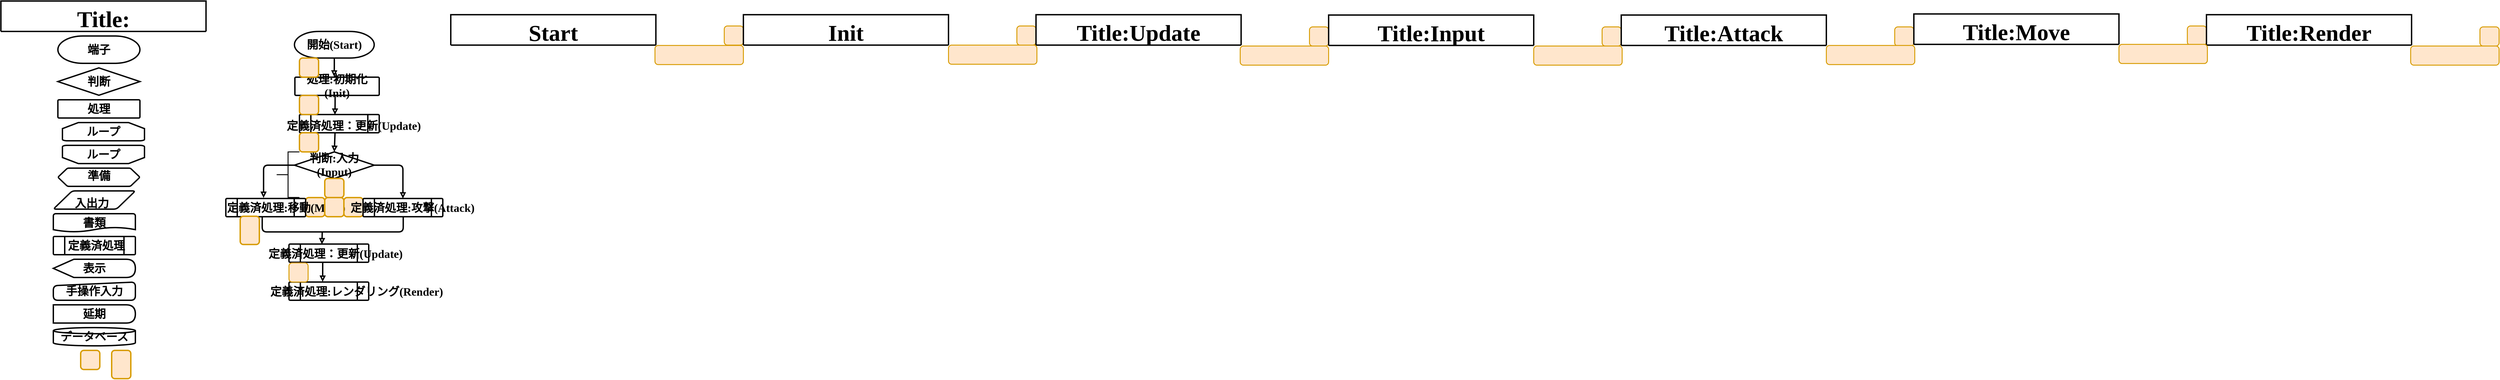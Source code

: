 <mxfile version="19.0.3" type="device" pages="8"><diagram id="8b9356f4-c5a1-f736-3c46-6402eabdcbc7" name="FlowChart"><mxGraphModel dx="2223" dy="350" grid="1" gridSize="10" guides="1" tooltips="1" connect="1" arrows="1" fold="1" page="1" pageScale="1" pageWidth="827" pageHeight="1169" background="#ffffff" math="0" shadow="0"><root><mxCell id="0"/><mxCell id="1" parent="0"/><mxCell id="oexPa3vgfGNYkKnhhj2G-73" value="" style="rounded=1;whiteSpace=wrap;html=1;absoluteArcSize=1;arcSize=14;strokeWidth=3;aspect=fixed;fillColor=#ffe6cc;strokeColor=#d79b00;" parent="1" vertex="1"><mxGeometry x="-392.5" y="444.66" width="42" height="42" as="geometry"/></mxCell><mxCell id="oexPa3vgfGNYkKnhhj2G-74" value="" style="rounded=1;whiteSpace=wrap;html=1;absoluteArcSize=1;arcSize=14;strokeWidth=3;aspect=fixed;fillColor=#ffe6cc;strokeColor=#d79b00;" parent="1" vertex="1"><mxGeometry x="-476.5" y="444.66" width="42" height="42" as="geometry"/></mxCell><mxCell id="5joyLFY6nevB4MXao6UH-59" style="edgeStyle=orthogonalEdgeStyle;rounded=1;orthogonalLoop=1;jettySize=auto;html=1;exitX=0.423;exitY=1.032;exitDx=0;exitDy=0;entryX=0.422;entryY=-0.014;entryDx=0;entryDy=0;entryPerimeter=0;exitPerimeter=0;strokeWidth=3;endArrow=block;endFill=0;" parent="1" source="5joyLFY6nevB4MXao6UH-39" target="5joyLFY6nevB4MXao6UH-50" edge="1"><mxGeometry relative="1" as="geometry"/></mxCell><mxCell id="5joyLFY6nevB4MXao6UH-39" value="" style="verticalLabelPosition=bottom;verticalAlign=top;html=1;strokeWidth=3;shape=process;whiteSpace=wrap;rounded=1;size=0.14;arcSize=6;shadow=0;glass=0;comic=0;" parent="1" vertex="1"><mxGeometry x="-513" y="546.66" width="175" height="40" as="geometry"/></mxCell><mxCell id="4" value="&lt;font face=&quot;AsobiMemogaki&quot; style=&quot;font-size: 25px;&quot;&gt;&lt;b&gt;端子&lt;/b&gt;&lt;/font&gt;" style="strokeWidth=3;html=1;shape=mxgraph.flowchart.terminator;whiteSpace=wrap;rounded=1;shadow=0;glass=0;comic=0;aspect=fixed;" parent="1" vertex="1"><mxGeometry x="-1020" y="90" width="180" height="60" as="geometry"/></mxCell><mxCell id="5" value="&lt;font face=&quot;AsobiMemogaki&quot; style=&quot;font-size: 25px;&quot;&gt;&lt;b&gt;処理&lt;/b&gt;&lt;/font&gt;" style="strokeWidth=3;html=1;shape=mxgraph.flowchart.process;whiteSpace=wrap;rounded=1;shadow=0;glass=0;comic=0;" parent="1" vertex="1"><mxGeometry x="-1020" y="230" width="180" height="40" as="geometry"/></mxCell><mxCell id="9" value="&lt;font face=&quot;AsobiMemogaki&quot; style=&quot;font-size: 25px;&quot;&gt;&lt;b&gt;判断&lt;/b&gt;&lt;/font&gt;" style="strokeWidth=3;html=1;shape=mxgraph.flowchart.decision;rounded=1;shadow=0;glass=0;comic=0;aspect=fixed;labelBorderColor=none;labelBackgroundColor=none;whiteSpace=wrap;" parent="1" vertex="1"><mxGeometry x="-1020" y="160" width="180" height="60" as="geometry"/></mxCell><mxCell id="11" value="&lt;font face=&quot;AsobiMemogaki&quot; style=&quot;font-size: 25px;&quot;&gt;&lt;b&gt;ループ&lt;/b&gt;&lt;/font&gt;" style="strokeWidth=3;html=1;shape=mxgraph.flowchart.loop_limit;whiteSpace=wrap;rounded=1;shadow=0;glass=0;comic=0;direction=west;aspect=fixed;" parent="1" vertex="1"><mxGeometry x="-1010" y="330" width="180" height="40" as="geometry"/></mxCell><mxCell id="12" value="&lt;font face=&quot;AsobiMemogaki&quot; style=&quot;font-size: 25px;&quot;&gt;&lt;b&gt;ループ&lt;/b&gt;&lt;/font&gt;" style="strokeWidth=3;html=1;shape=mxgraph.flowchart.loop_limit;whiteSpace=wrap;rounded=1;shadow=0;glass=0;comic=0;aspect=fixed;" parent="1" vertex="1"><mxGeometry x="-1010" y="280" width="180" height="40" as="geometry"/></mxCell><mxCell id="22" value="" style="verticalLabelPosition=bottom;verticalAlign=top;html=1;strokeWidth=3;shape=process;whiteSpace=wrap;rounded=1;size=0.14;arcSize=6;shadow=0;glass=0;comic=0;" parent="1" vertex="1"><mxGeometry x="-1030" y="530" width="180" height="40" as="geometry"/></mxCell><mxCell id="23" value="&lt;font face=&quot;AsobiMemogaki&quot; style=&quot;font-size: 25px;&quot;&gt;&lt;b&gt;定義済処理&lt;/b&gt;&lt;/font&gt;" style="text;html=1;resizable=0;points=[];autosize=1;align=left;verticalAlign=top;spacingTop=-4;rounded=1;" parent="1" vertex="1"><mxGeometry x="-1000" y="533" width="140" height="20" as="geometry"/></mxCell><mxCell id="26" value="&lt;font face=&quot;AsobiMemogaki&quot; style=&quot;font-size: 25px;&quot;&gt;&lt;b&gt;表示&lt;/b&gt;&lt;/font&gt;" style="shape=display;whiteSpace=wrap;html=1;rounded=1;shadow=0;glass=0;comic=0;strokeWidth=3;" parent="1" vertex="1"><mxGeometry x="-1030" y="580" width="180" height="40" as="geometry"/></mxCell><mxCell id="27" value="" style="verticalLabelPosition=bottom;verticalAlign=top;html=1;strokeWidth=3;shape=hexagon;perimeter=hexagonPerimeter2;arcSize=6;size=0.117;rounded=1;shadow=0;glass=0;comic=0;aspect=fixed;" parent="1" vertex="1"><mxGeometry x="-1020" y="380" width="180" height="40" as="geometry"/></mxCell><mxCell id="28" value="&lt;font face=&quot;AsobiMemogaki&quot; style=&quot;font-size: 25px;&quot;&gt;&lt;b&gt;準備&lt;/b&gt;&lt;/font&gt;" style="text;html=1;resizable=0;points=[];autosize=1;align=left;verticalAlign=top;spacingTop=-4;rounded=1;" parent="1" vertex="1"><mxGeometry x="-957.5" y="380" width="70" height="20" as="geometry"/></mxCell><mxCell id="29" value="" style="verticalLabelPosition=bottom;verticalAlign=top;html=1;strokeWidth=3;shape=parallelogram;perimeter=parallelogramPerimeter;whiteSpace=wrap;rounded=1;arcSize=12;size=0.23;shadow=0;glass=0;comic=0;aspect=fixed;" parent="1" vertex="1"><mxGeometry x="-1030" y="430" width="180" height="40" as="geometry"/></mxCell><mxCell id="30" value="&lt;font face=&quot;AsobiMemogaki&quot; style=&quot;font-size: 25px;&quot;&gt;&lt;b&gt;入出力&lt;/b&gt;&lt;/font&gt;" style="text;html=1;resizable=0;points=[];autosize=1;align=left;verticalAlign=top;spacingTop=-4;rounded=1;" parent="1" vertex="1"><mxGeometry x="-985" y="440" width="90" height="20" as="geometry"/></mxCell><mxCell id="31" value="&lt;font face=&quot;AsobiMemogaki&quot; style=&quot;font-size: 25px;&quot;&gt;&lt;b&gt;書類&lt;/b&gt;&lt;/font&gt;" style="strokeWidth=3;html=1;shape=mxgraph.flowchart.document2;whiteSpace=wrap;size=0.25;rounded=1;shadow=0;glass=0;comic=0;aspect=fixed;" parent="1" vertex="1"><mxGeometry x="-1030" y="480" width="180" height="40" as="geometry"/></mxCell><mxCell id="32" value="&lt;font face=&quot;AsobiMemogaki&quot; style=&quot;font-size: 25px;&quot;&gt;&lt;b&gt;手操作入力&lt;/b&gt;&lt;/font&gt;" style="shape=manualInput;whiteSpace=wrap;html=1;rounded=1;shadow=0;glass=0;comic=0;strokeWidth=3;size=8;aspect=fixed;" parent="1" vertex="1"><mxGeometry x="-1030" y="630" width="180" height="40" as="geometry"/></mxCell><mxCell id="35" value="&lt;font face=&quot;AsobiMemogaki&quot; style=&quot;font-size: 25px;&quot;&gt;&lt;b&gt;延期&lt;/b&gt;&lt;/font&gt;" style="shape=delay;whiteSpace=wrap;html=1;rounded=1;shadow=0;glass=0;comic=0;strokeWidth=3;" parent="1" vertex="1"><mxGeometry x="-1030" y="680" width="180" height="40" as="geometry"/></mxCell><mxCell id="36" value="&lt;div style=&quot;text-align: justify&quot;&gt;&lt;font style=&quot;font-size: 25px;&quot; face=&quot;AsobiMemogaki&quot;&gt;&lt;b&gt;データベース&lt;/b&gt;&lt;/font&gt;&lt;/div&gt;" style="strokeWidth=3;html=1;shape=mxgraph.flowchart.database;whiteSpace=wrap;rounded=1;shadow=0;glass=0;comic=0;" parent="1" vertex="1"><mxGeometry x="-1030" y="730" width="180" height="40" as="geometry"/></mxCell><mxCell id="WuMcj0hJKlT_on0qylqf-58" value="" style="rounded=1;whiteSpace=wrap;html=1;absoluteArcSize=1;arcSize=14;strokeWidth=3;aspect=fixed;fillColor=#ffe6cc;strokeColor=#d79b00;" parent="1" vertex="1"><mxGeometry x="-970" y="780" width="42" height="42" as="geometry"/></mxCell><mxCell id="WjDO5F61-Ayvff47e1Pm-36" style="edgeStyle=orthogonalEdgeStyle;rounded=1;orthogonalLoop=1;jettySize=auto;html=1;exitX=0.5;exitY=1;exitDx=0;exitDy=0;exitPerimeter=0;entryX=0.465;entryY=-0.033;entryDx=0;entryDy=0;entryPerimeter=0;strokeWidth=3;endArrow=block;endFill=0;" parent="1" source="oexPa3vgfGNYkKnhhj2G-46" target="oexPa3vgfGNYkKnhhj2G-53" edge="1"><mxGeometry relative="1" as="geometry"/></mxCell><mxCell id="oexPa3vgfGNYkKnhhj2G-46" value="&lt;font face=&quot;AsobiMemogaki&quot; style=&quot;font-size: 25px;&quot;&gt;&lt;b&gt;開始(Start)&lt;/b&gt;&lt;/font&gt;" style="strokeWidth=3;html=1;shape=mxgraph.flowchart.terminator;whiteSpace=wrap;rounded=1;shadow=0;glass=0;comic=0;aspect=fixed;" parent="1" vertex="1"><mxGeometry x="-501" y="80" width="175" height="58.33" as="geometry"/></mxCell><mxCell id="gLAf9XCd8Vt8i7-jjPqV-45" style="edgeStyle=orthogonalEdgeStyle;rounded=1;orthogonalLoop=1;jettySize=auto;html=1;exitX=0.477;exitY=1.032;exitDx=0;exitDy=0;exitPerimeter=0;entryX=0.445;entryY=0.012;entryDx=0;entryDy=0;entryPerimeter=0;strokeWidth=3;endArrow=block;endFill=0;jumpSize=6;" parent="1" source="oexPa3vgfGNYkKnhhj2G-53" target="oexPa3vgfGNYkKnhhj2G-56" edge="1"><mxGeometry relative="1" as="geometry"/></mxCell><mxCell id="oexPa3vgfGNYkKnhhj2G-53" value="&lt;b&gt;&lt;font face=&quot;AsobiMemogaki&quot; style=&quot;font-size: 25px;&quot;&gt;処理:&lt;/font&gt;&lt;font face=&quot;AsobiMemogaki&quot;&gt;&lt;span style=&quot;font-size: 25px;&quot;&gt;初期化(Init)&lt;/span&gt;&lt;/font&gt;&lt;/b&gt;" style="strokeWidth=3;html=1;shape=mxgraph.flowchart.process;whiteSpace=wrap;rounded=1;shadow=0;glass=0;comic=0;" parent="1" vertex="1"><mxGeometry x="-500" y="180.33" width="185" height="40" as="geometry"/></mxCell><mxCell id="oexPa3vgfGNYkKnhhj2G-48" value="" style="rounded=1;whiteSpace=wrap;html=1;absoluteArcSize=1;arcSize=14;strokeWidth=3;aspect=fixed;fillColor=#ffe6cc;strokeColor=#d79b00;" parent="1" vertex="1"><mxGeometry x="-490" y="138.33" width="42" height="42" as="geometry"/></mxCell><mxCell id="oexPa3vgfGNYkKnhhj2G-65" style="edgeStyle=none;rounded=1;orthogonalLoop=1;jettySize=auto;html=1;exitX=0.446;exitY=0.999;exitDx=0;exitDy=0;exitPerimeter=0;entryX=0.5;entryY=0;entryDx=0;entryDy=0;entryPerimeter=0;fontFamily=AsobiMemogaki;fontSize=25;strokeWidth=3;endArrow=block;endFill=0;" parent="1" source="oexPa3vgfGNYkKnhhj2G-56" target="oexPa3vgfGNYkKnhhj2G-55" edge="1"><mxGeometry relative="1" as="geometry"/></mxCell><mxCell id="oexPa3vgfGNYkKnhhj2G-72" style="edgeStyle=orthogonalEdgeStyle;rounded=1;orthogonalLoop=1;jettySize=auto;html=1;exitX=1;exitY=0.5;exitDx=0;exitDy=0;exitPerimeter=0;fontFamily=AsobiMemogaki;fontSize=25;strokeWidth=3;entryX=0.5;entryY=0;entryDx=0;entryDy=0;endArrow=block;endFill=0;" parent="1" source="oexPa3vgfGNYkKnhhj2G-55" target="oexPa3vgfGNYkKnhhj2G-67" edge="1"><mxGeometry relative="1" as="geometry"><mxPoint x="-280" y="440" as="targetPoint"/></mxGeometry></mxCell><mxCell id="5joyLFY6nevB4MXao6UH-37" style="edgeStyle=orthogonalEdgeStyle;rounded=1;orthogonalLoop=1;jettySize=auto;html=1;exitX=0;exitY=0.5;exitDx=0;exitDy=0;exitPerimeter=0;fontFamily=AsobiMemogaki;fontSize=25;strokeWidth=3;entryX=0.473;entryY=-0.035;entryDx=0;entryDy=0;entryPerimeter=0;endArrow=block;endFill=0;" parent="1" source="oexPa3vgfGNYkKnhhj2G-55" target="oexPa3vgfGNYkKnhhj2G-75" edge="1"><mxGeometry relative="1" as="geometry"><mxPoint x="-570" y="373.627" as="targetPoint"/><Array as="points"><mxPoint x="-569" y="374"/></Array></mxGeometry></mxCell><mxCell id="oexPa3vgfGNYkKnhhj2G-55" value="&lt;font face=&quot;AsobiMemogaki&quot; style=&quot;font-size: 25px;&quot;&gt;&lt;b&gt;判断:入力(Input)&lt;/b&gt;&lt;/font&gt;" style="strokeWidth=3;html=1;shape=mxgraph.flowchart.decision;whiteSpace=wrap;rounded=1;shadow=0;glass=0;comic=0;aspect=fixed;" parent="1" vertex="1"><mxGeometry x="-501" y="344.33" width="175" height="58.33" as="geometry"/></mxCell><mxCell id="oexPa3vgfGNYkKnhhj2G-56" value="" style="verticalLabelPosition=bottom;verticalAlign=top;html=1;strokeWidth=3;shape=process;whiteSpace=wrap;rounded=1;size=0.14;arcSize=6;shadow=0;glass=0;comic=0;" parent="1" vertex="1"><mxGeometry x="-490" y="262.33" width="175" height="40" as="geometry"/></mxCell><mxCell id="oexPa3vgfGNYkKnhhj2G-57" value="&lt;font face=&quot;AsobiMemogaki&quot; style=&quot;font-size: 25px;&quot;&gt;&lt;b&gt;定義済処理：更新(Update)&lt;/b&gt;&lt;/font&gt;" style="text;html=1;resizable=0;points=[];autosize=1;align=left;verticalAlign=top;spacingTop=-4;rounded=1;" parent="1" vertex="1"><mxGeometry x="-520" y="270" width="270" height="20" as="geometry"/></mxCell><mxCell id="oexPa3vgfGNYkKnhhj2G-58" value="" style="rounded=1;whiteSpace=wrap;html=1;absoluteArcSize=1;arcSize=14;strokeWidth=3;aspect=fixed;fillColor=#ffe6cc;strokeColor=#d79b00;" parent="1" vertex="1"><mxGeometry x="-490" y="220.33" width="42" height="42" as="geometry"/></mxCell><mxCell id="oexPa3vgfGNYkKnhhj2G-64" value="" style="rounded=1;whiteSpace=wrap;html=1;absoluteArcSize=1;arcSize=14;strokeWidth=3;aspect=fixed;fillColor=#ffe6cc;strokeColor=#d79b00;" parent="1" vertex="1"><mxGeometry x="-490" y="302.33" width="42" height="42" as="geometry"/></mxCell><mxCell id="oexPa3vgfGNYkKnhhj2G-67" value="" style="verticalLabelPosition=bottom;verticalAlign=top;html=1;strokeWidth=3;shape=process;whiteSpace=wrap;rounded=1;size=0.14;arcSize=6;shadow=0;glass=0;comic=0;" parent="1" vertex="1"><mxGeometry x="-350.5" y="446.66" width="175" height="40" as="geometry"/></mxCell><mxCell id="oexPa3vgfGNYkKnhhj2G-68" value="&lt;font face=&quot;AsobiMemogaki&quot; style=&quot;font-size: 25px;&quot;&gt;&lt;b&gt;定義済処理:攻撃(Attack)&lt;/b&gt;&lt;/font&gt;" style="text;html=1;resizable=0;points=[];autosize=1;align=left;verticalAlign=top;spacingTop=-4;rounded=1;" parent="1" vertex="1"><mxGeometry x="-380" y="450" width="270" height="20" as="geometry"/></mxCell><mxCell id="oexPa3vgfGNYkKnhhj2G-69" value="" style="rounded=1;whiteSpace=wrap;html=1;absoluteArcSize=1;arcSize=14;strokeWidth=3;aspect=fixed;fillColor=#ffe6cc;strokeColor=#d79b00;" parent="1" vertex="1"><mxGeometry x="-434.5" y="402.66" width="42" height="42" as="geometry"/></mxCell><mxCell id="oexPa3vgfGNYkKnhhj2G-75" value="" style="verticalLabelPosition=bottom;verticalAlign=top;html=1;strokeWidth=3;shape=process;whiteSpace=wrap;rounded=1;size=0.14;arcSize=6;shadow=0;glass=0;comic=0;" parent="1" vertex="1"><mxGeometry x="-651.5" y="446.66" width="175" height="40" as="geometry"/></mxCell><mxCell id="oexPa3vgfGNYkKnhhj2G-76" value="&lt;font face=&quot;AsobiMemogaki&quot; style=&quot;font-size: 25px;&quot;&gt;&lt;b&gt;定義済処理:移動(Move)&lt;/b&gt;&lt;/font&gt;" style="text;html=1;resizable=0;points=[];autosize=1;align=left;verticalAlign=top;spacingTop=-4;rounded=1;" parent="1" vertex="1"><mxGeometry x="-651.5" y="450" width="250" height="20" as="geometry"/></mxCell><mxCell id="5joyLFY6nevB4MXao6UH-38" value="&lt;font face=&quot;AsobiMemogaki&quot; style=&quot;font-size: 25px;&quot;&gt;&lt;b&gt;定義済処理：更新(Update)&lt;/b&gt;&lt;/font&gt;" style="text;html=1;resizable=0;points=[];autosize=1;align=left;verticalAlign=top;spacingTop=-4;rounded=1;" parent="1" vertex="1"><mxGeometry x="-560" y="551" width="270" height="20" as="geometry"/></mxCell><mxCell id="oexPa3vgfGNYkKnhhj2G-70" value="" style="rounded=1;whiteSpace=wrap;html=1;absoluteArcSize=1;arcSize=14;strokeWidth=3;aspect=fixed;fillColor=#ffe6cc;strokeColor=#d79b00;" parent="1" vertex="1"><mxGeometry x="-434.5" y="444.66" width="42" height="42" as="geometry"/></mxCell><mxCell id="5joyLFY6nevB4MXao6UH-50" value="" style="verticalLabelPosition=bottom;verticalAlign=top;html=1;strokeWidth=3;shape=process;whiteSpace=wrap;rounded=1;size=0.14;arcSize=6;shadow=0;glass=0;comic=0;" parent="1" vertex="1"><mxGeometry x="-513" y="630" width="175" height="40" as="geometry"/></mxCell><mxCell id="5joyLFY6nevB4MXao6UH-51" value="&lt;font face=&quot;AsobiMemogaki&quot; style=&quot;font-size: 25px;&quot;&gt;&lt;b&gt;定義済処理:レンダリング(Render)&lt;/b&gt;&lt;/font&gt;" style="text;html=1;resizable=0;points=[];autosize=1;align=left;verticalAlign=top;spacingTop=-4;rounded=1;" parent="1" vertex="1"><mxGeometry x="-556" y="634" width="310" height="20" as="geometry"/></mxCell><mxCell id="5joyLFY6nevB4MXao6UH-52" value="" style="rounded=1;whiteSpace=wrap;html=1;absoluteArcSize=1;arcSize=14;strokeWidth=2;aspect=fixed;fillColor=#ffe6cc;strokeColor=#d79b00;" parent="1" vertex="1"><mxGeometry x="-513" y="588.0" width="42" height="42" as="geometry"/></mxCell><mxCell id="5joyLFY6nevB4MXao6UH-67" value="" style="rounded=1;whiteSpace=wrap;html=1;absoluteArcSize=1;arcSize=14;strokeWidth=2;aspect=fixed;fillColor=#ffe6cc;strokeColor=#d79b00;" parent="1" vertex="1"><mxGeometry x="442" y="68.0" width="42" height="42" as="geometry"/></mxCell><mxCell id="5joyLFY6nevB4MXao6UH-69" value="" style="rounded=1;whiteSpace=wrap;html=1;absoluteArcSize=1;arcSize=14;strokeWidth=2;aspect=fixed;fillColor=#ffe6cc;strokeColor=#d79b00;" parent="1" vertex="1"><mxGeometry x="1726" y="70.0" width="42" height="42" as="geometry"/></mxCell><mxCell id="gLAf9XCd8Vt8i7-jjPqV-48" value="" style="rounded=1;whiteSpace=wrap;html=1;absoluteArcSize=1;arcSize=14;strokeWidth=3;fillColor=#ffe6cc;strokeColor=#d79b00;" parent="1" vertex="1"><mxGeometry x="-902" y="780" width="42" height="62" as="geometry"/></mxCell><mxCell id="gLAf9XCd8Vt8i7-jjPqV-49" value="" style="rounded=1;whiteSpace=wrap;html=1;absoluteArcSize=1;arcSize=14;strokeWidth=3;fillColor=#ffe6cc;strokeColor=#d79b00;" parent="1" vertex="1"><mxGeometry x="-620" y="485.66" width="42" height="62" as="geometry"/></mxCell><mxCell id="gLAf9XCd8Vt8i7-jjPqV-58" value="" style="endArrow=block;startArrow=none;html=1;rounded=1;strokeWidth=3;jumpSize=6;entryX=0.413;entryY=0.011;entryDx=0;entryDy=0;entryPerimeter=0;startFill=0;endFill=0;" parent="1" target="5joyLFY6nevB4MXao6UH-39" edge="1"><mxGeometry width="50" height="50" relative="1" as="geometry"><mxPoint x="-440" y="520" as="sourcePoint"/><mxPoint x="-410" y="570" as="targetPoint"/></mxGeometry></mxCell><mxCell id="gLAf9XCd8Vt8i7-jjPqV-59" value="" style="endArrow=none;html=1;rounded=1;strokeWidth=3;jumpSize=6;edgeStyle=orthogonalEdgeStyle;entryX=0.456;entryY=1.03;entryDx=0;entryDy=0;entryPerimeter=0;" parent="1" target="oexPa3vgfGNYkKnhhj2G-75" edge="1"><mxGeometry width="50" height="50" relative="1" as="geometry"><mxPoint x="-440" y="520" as="sourcePoint"/><mxPoint x="-570" y="520" as="targetPoint"/><Array as="points"><mxPoint x="-572" y="520"/></Array></mxGeometry></mxCell><mxCell id="gLAf9XCd8Vt8i7-jjPqV-60" value="" style="strokeWidth=2;html=1;shape=mxgraph.flowchart.annotation_2;align=left;labelPosition=right;pointerEvents=1;rounded=1;shadow=0;glass=0;fillColor=default;gradientColor=none;" parent="1" vertex="1"><mxGeometry x="-540" y="344.33" width="50" height="100" as="geometry"/></mxCell><mxCell id="gLAf9XCd8Vt8i7-jjPqV-63" value="" style="endArrow=none;html=1;rounded=1;strokeWidth=3;jumpSize=6;edgeStyle=orthogonalEdgeStyle;exitX=0.504;exitY=1.035;exitDx=0;exitDy=0;exitPerimeter=0;" parent="1" source="oexPa3vgfGNYkKnhhj2G-67" edge="1"><mxGeometry width="50" height="50" relative="1" as="geometry"><mxPoint x="-262.79" y="500" as="sourcePoint"/><mxPoint x="-440" y="520" as="targetPoint"/><Array as="points"><mxPoint x="-262" y="520"/></Array></mxGeometry></mxCell><mxCell id="vJ3IjZ5agWpm-erSKB4o-39" value="Start" style="swimlane;rounded=1;fontSize=50;strokeColor=#000000;strokeWidth=3;fontFamily=AsobiMemogaki;startSize=67;verticalAlign=middle;arcSize=19;fillColor=default;gradientColor=none;swimlaneFillColor=none;glass=0;shadow=0;aspect=fixed;" vertex="1" collapsed="1" parent="1"><mxGeometry x="-158" y="43.25" width="450" height="66.75" as="geometry"><mxRectangle x="-158" y="43.25" width="600" height="1200" as="alternateBounds"/></mxGeometry></mxCell><mxCell id="vJ3IjZ5agWpm-erSKB4o-116" style="edgeStyle=orthogonalEdgeStyle;rounded=0;orthogonalLoop=1;jettySize=auto;html=1;exitX=0.5;exitY=1;exitDx=0;exitDy=0;exitPerimeter=0;entryX=0.508;entryY=-0.212;entryDx=0;entryDy=0;entryPerimeter=0;fontFamily=AsobiMemogaki;fontSize=30;endArrow=block;endFill=0;" edge="1" parent="vJ3IjZ5agWpm-erSKB4o-39" source="vJ3IjZ5agWpm-erSKB4o-41" target="vJ3IjZ5agWpm-erSKB4o-45"><mxGeometry relative="1" as="geometry"/></mxCell><mxCell id="vJ3IjZ5agWpm-erSKB4o-41" value="&lt;b style=&quot;font-family: AsobiMemogaki; font-size: 25px;&quot;&gt;開始(Start)&lt;/b&gt;" style="strokeWidth=3;html=1;shape=mxgraph.flowchart.terminator;whiteSpace=wrap;rounded=1;shadow=0;glass=0;comic=0;aspect=fixed;" vertex="1" parent="vJ3IjZ5agWpm-erSKB4o-39"><mxGeometry x="222.5" y="131.5" width="175" height="58.33" as="geometry"/></mxCell><mxCell id="vJ3IjZ5agWpm-erSKB4o-42" value="" style="rounded=1;whiteSpace=wrap;html=1;absoluteArcSize=1;arcSize=14;strokeWidth=3;aspect=fixed;fillColor=#ffe6cc;strokeColor=#d79b00;" vertex="1" parent="vJ3IjZ5agWpm-erSKB4o-39"><mxGeometry x="202.5" y="186.83" width="42" height="42" as="geometry"/></mxCell><mxCell id="vJ3IjZ5agWpm-erSKB4o-43" value="" style="rounded=1;whiteSpace=wrap;html=1;absoluteArcSize=1;arcSize=14;strokeWidth=3;fillColor=#ffe6cc;strokeColor=#d79b00;" vertex="1" parent="vJ3IjZ5agWpm-erSKB4o-39"><mxGeometry x="286.5" y="68.5" width="42" height="63" as="geometry"/></mxCell><mxCell id="vJ3IjZ5agWpm-erSKB4o-44" value="" style="verticalLabelPosition=bottom;verticalAlign=top;html=1;strokeWidth=3;shape=process;whiteSpace=wrap;rounded=1;size=0.14;arcSize=6;shadow=0;glass=0;comic=0;" vertex="1" parent="vJ3IjZ5agWpm-erSKB4o-39"><mxGeometry x="187.5" y="228.83" width="240" height="40" as="geometry"/></mxCell><mxCell id="vJ3IjZ5agWpm-erSKB4o-45" value="&lt;font face=&quot;AsobiMemogaki&quot; style=&quot;font-size: 25px;&quot;&gt;&lt;b&gt;定義済処理:Init&lt;/b&gt;&lt;/font&gt;" style="text;html=1;resizable=0;points=[];autosize=1;align=left;verticalAlign=top;spacingTop=-4;rounded=1;" vertex="1" parent="vJ3IjZ5agWpm-erSKB4o-39"><mxGeometry x="217.5" y="233" width="180" height="20" as="geometry"/></mxCell><mxCell id="vJ3IjZ5agWpm-erSKB4o-54" value="Init" style="swimlane;rounded=1;fontSize=50;strokeColor=#000000;strokeWidth=3;fontFamily=AsobiMemogaki;startSize=67;verticalAlign=middle;arcSize=19;fillColor=default;gradientColor=none;swimlaneFillColor=none;glass=0;shadow=0;aspect=fixed;" vertex="1" collapsed="1" parent="1"><mxGeometry x="484" y="43.25" width="450" height="66.75" as="geometry"><mxRectangle x="484" y="43.25" width="600" height="1200" as="alternateBounds"/></mxGeometry></mxCell><mxCell id="vJ3IjZ5agWpm-erSKB4o-119" style="edgeStyle=orthogonalEdgeStyle;rounded=0;orthogonalLoop=1;jettySize=auto;html=1;exitX=0.5;exitY=1;exitDx=0;exitDy=0;exitPerimeter=0;entryX=0.515;entryY=-0.312;entryDx=0;entryDy=0;entryPerimeter=0;fontFamily=AsobiMemogaki;fontSize=30;endArrow=block;endFill=0;" edge="1" parent="vJ3IjZ5agWpm-erSKB4o-54" source="vJ3IjZ5agWpm-erSKB4o-56" target="vJ3IjZ5agWpm-erSKB4o-60"><mxGeometry relative="1" as="geometry"/></mxCell><mxCell id="vJ3IjZ5agWpm-erSKB4o-56" value="&lt;b style=&quot;font-family: AsobiMemogaki; font-size: 25px;&quot;&gt;開始(Start)&lt;/b&gt;" style="strokeWidth=3;html=1;shape=mxgraph.flowchart.terminator;whiteSpace=wrap;rounded=1;shadow=0;glass=0;comic=0;aspect=fixed;" vertex="1" parent="vJ3IjZ5agWpm-erSKB4o-54"><mxGeometry x="222.5" y="131.5" width="175" height="58.33" as="geometry"/></mxCell><mxCell id="vJ3IjZ5agWpm-erSKB4o-57" value="" style="rounded=1;whiteSpace=wrap;html=1;absoluteArcSize=1;arcSize=14;strokeWidth=3;aspect=fixed;fillColor=#ffe6cc;strokeColor=#d79b00;" vertex="1" parent="vJ3IjZ5agWpm-erSKB4o-54"><mxGeometry x="202.5" y="186.83" width="42" height="42" as="geometry"/></mxCell><mxCell id="vJ3IjZ5agWpm-erSKB4o-58" value="" style="rounded=1;whiteSpace=wrap;html=1;absoluteArcSize=1;arcSize=14;strokeWidth=3;fillColor=#ffe6cc;strokeColor=#d79b00;" vertex="1" parent="vJ3IjZ5agWpm-erSKB4o-54"><mxGeometry x="286.5" y="68.5" width="42" height="63" as="geometry"/></mxCell><mxCell id="vJ3IjZ5agWpm-erSKB4o-59" value="" style="verticalLabelPosition=bottom;verticalAlign=top;html=1;strokeWidth=3;shape=process;whiteSpace=wrap;rounded=1;size=0.14;arcSize=6;shadow=0;glass=0;comic=0;" vertex="1" parent="vJ3IjZ5agWpm-erSKB4o-54"><mxGeometry x="187.5" y="228.83" width="240" height="40" as="geometry"/></mxCell><mxCell id="vJ3IjZ5agWpm-erSKB4o-60" value="&lt;font face=&quot;AsobiMemogaki&quot; style=&quot;font-size: 25px;&quot;&gt;&lt;b&gt;定義済処理:Init&lt;/b&gt;&lt;/font&gt;" style="text;html=1;resizable=0;points=[];autosize=1;align=left;verticalAlign=top;spacingTop=-4;rounded=1;" vertex="1" parent="vJ3IjZ5agWpm-erSKB4o-54"><mxGeometry x="217.5" y="233" width="180" height="20" as="geometry"/></mxCell><mxCell id="vJ3IjZ5agWpm-erSKB4o-75" value="" style="rounded=1;whiteSpace=wrap;html=1;absoluteArcSize=1;arcSize=14;strokeWidth=2;aspect=fixed;fillColor=#ffe6cc;strokeColor=#d79b00;" vertex="1" parent="1"><mxGeometry x="1084" y="68.0" width="42" height="42" as="geometry"/></mxCell><mxCell id="vJ3IjZ5agWpm-erSKB4o-81" value="Title:Update" style="swimlane;rounded=1;fontSize=50;strokeColor=#000000;strokeWidth=3;fontFamily=AsobiMemogaki;startSize=67;verticalAlign=middle;arcSize=19;fillColor=default;gradientColor=none;swimlaneFillColor=none;glass=0;shadow=0;aspect=fixed;" vertex="1" collapsed="1" parent="1"><mxGeometry x="1126" y="43.25" width="450" height="66.75" as="geometry"><mxRectangle x="1126" y="43.25" width="600" height="1200" as="alternateBounds"/></mxGeometry></mxCell><mxCell id="vJ3IjZ5agWpm-erSKB4o-118" style="edgeStyle=orthogonalEdgeStyle;rounded=0;orthogonalLoop=1;jettySize=auto;html=1;exitX=0.5;exitY=1;exitDx=0;exitDy=0;exitPerimeter=0;entryX=0.5;entryY=0;entryDx=0;entryDy=0;fontFamily=AsobiMemogaki;fontSize=30;endArrow=block;endFill=0;" edge="1" parent="vJ3IjZ5agWpm-erSKB4o-81" source="vJ3IjZ5agWpm-erSKB4o-83" target="vJ3IjZ5agWpm-erSKB4o-86"><mxGeometry relative="1" as="geometry"/></mxCell><mxCell id="vJ3IjZ5agWpm-erSKB4o-83" value="&lt;b style=&quot;font-family: AsobiMemogaki; font-size: 25px;&quot;&gt;開始(Start)&lt;/b&gt;" style="strokeWidth=3;html=1;shape=mxgraph.flowchart.terminator;whiteSpace=wrap;rounded=1;shadow=0;glass=0;comic=0;aspect=fixed;" vertex="1" parent="vJ3IjZ5agWpm-erSKB4o-81"><mxGeometry x="222.5" y="131.5" width="175" height="58.33" as="geometry"/></mxCell><mxCell id="vJ3IjZ5agWpm-erSKB4o-84" value="" style="rounded=1;whiteSpace=wrap;html=1;absoluteArcSize=1;arcSize=14;strokeWidth=3;aspect=fixed;fillColor=#ffe6cc;strokeColor=#d79b00;" vertex="1" parent="vJ3IjZ5agWpm-erSKB4o-81"><mxGeometry x="202.5" y="186.83" width="42" height="42" as="geometry"/></mxCell><mxCell id="vJ3IjZ5agWpm-erSKB4o-85" value="" style="rounded=1;whiteSpace=wrap;html=1;absoluteArcSize=1;arcSize=14;strokeWidth=3;fillColor=#ffe6cc;strokeColor=#d79b00;" vertex="1" parent="vJ3IjZ5agWpm-erSKB4o-81"><mxGeometry x="286.5" y="68.5" width="42" height="63" as="geometry"/></mxCell><mxCell id="vJ3IjZ5agWpm-erSKB4o-86" value="" style="verticalLabelPosition=bottom;verticalAlign=top;html=1;strokeWidth=3;shape=process;whiteSpace=wrap;rounded=1;size=0.14;arcSize=6;shadow=0;glass=0;comic=0;" vertex="1" parent="vJ3IjZ5agWpm-erSKB4o-81"><mxGeometry x="187.5" y="228.83" width="240" height="40" as="geometry"/></mxCell><mxCell id="vJ3IjZ5agWpm-erSKB4o-87" value="&lt;font face=&quot;AsobiMemogaki&quot; style=&quot;font-size: 25px;&quot;&gt;&lt;b&gt;定義済処理:Init&lt;/b&gt;&lt;/font&gt;" style="text;html=1;resizable=0;points=[];autosize=1;align=left;verticalAlign=top;spacingTop=-4;rounded=1;" vertex="1" parent="vJ3IjZ5agWpm-erSKB4o-81"><mxGeometry x="217.5" y="233" width="180" height="20" as="geometry"/></mxCell><mxCell id="vJ3IjZ5agWpm-erSKB4o-88" value="Title:Input" style="swimlane;rounded=1;fontSize=50;strokeColor=#000000;strokeWidth=3;fontFamily=AsobiMemogaki;startSize=67;verticalAlign=middle;arcSize=19;fillColor=default;gradientColor=none;swimlaneFillColor=none;glass=0;shadow=0;aspect=fixed;" vertex="1" collapsed="1" parent="1"><mxGeometry x="1768" y="44" width="450" height="66.75" as="geometry"><mxRectangle x="1768" y="44" width="600" height="1200" as="alternateBounds"/></mxGeometry></mxCell><mxCell id="vJ3IjZ5agWpm-erSKB4o-90" value="&lt;b style=&quot;font-family: AsobiMemogaki; font-size: 25px;&quot;&gt;開始(Start)&lt;/b&gt;" style="strokeWidth=3;html=1;shape=mxgraph.flowchart.terminator;whiteSpace=wrap;rounded=1;shadow=0;glass=0;comic=0;aspect=fixed;" vertex="1" parent="vJ3IjZ5agWpm-erSKB4o-88"><mxGeometry x="222.5" y="131.5" width="175" height="58.33" as="geometry"/></mxCell><mxCell id="vJ3IjZ5agWpm-erSKB4o-91" value="" style="rounded=1;whiteSpace=wrap;html=1;absoluteArcSize=1;arcSize=14;strokeWidth=3;aspect=fixed;fillColor=#ffe6cc;strokeColor=#d79b00;" vertex="1" parent="vJ3IjZ5agWpm-erSKB4o-88"><mxGeometry x="202.5" y="186.83" width="42" height="42" as="geometry"/></mxCell><mxCell id="vJ3IjZ5agWpm-erSKB4o-92" value="" style="rounded=1;whiteSpace=wrap;html=1;absoluteArcSize=1;arcSize=14;strokeWidth=3;fillColor=#ffe6cc;strokeColor=#d79b00;" vertex="1" parent="vJ3IjZ5agWpm-erSKB4o-88"><mxGeometry x="286.5" y="68.5" width="42" height="63" as="geometry"/></mxCell><mxCell id="vJ3IjZ5agWpm-erSKB4o-93" value="" style="verticalLabelPosition=bottom;verticalAlign=top;html=1;strokeWidth=3;shape=process;whiteSpace=wrap;rounded=1;size=0.14;arcSize=6;shadow=0;glass=0;comic=0;" vertex="1" parent="vJ3IjZ5agWpm-erSKB4o-88"><mxGeometry x="187.5" y="228.83" width="240" height="40" as="geometry"/></mxCell><mxCell id="vJ3IjZ5agWpm-erSKB4o-94" value="&lt;font face=&quot;AsobiMemogaki&quot; style=&quot;font-size: 25px;&quot;&gt;&lt;b&gt;定義済処理:Init&lt;/b&gt;&lt;/font&gt;" style="text;html=1;resizable=0;points=[];autosize=1;align=left;verticalAlign=top;spacingTop=-4;rounded=1;" vertex="1" parent="vJ3IjZ5agWpm-erSKB4o-88"><mxGeometry x="217.5" y="233" width="180" height="20" as="geometry"/></mxCell><mxCell id="vJ3IjZ5agWpm-erSKB4o-95" value="" style="rounded=1;whiteSpace=wrap;html=1;absoluteArcSize=1;arcSize=14;strokeWidth=2;aspect=fixed;fillColor=#ffe6cc;strokeColor=#d79b00;" vertex="1" parent="1"><mxGeometry x="2368" y="70.0" width="42" height="42" as="geometry"/></mxCell><mxCell id="vJ3IjZ5agWpm-erSKB4o-96" value="Title:Attack" style="swimlane;rounded=1;fontSize=50;strokeColor=#000000;strokeWidth=3;fontFamily=AsobiMemogaki;startSize=67;verticalAlign=middle;arcSize=19;fillColor=default;gradientColor=none;swimlaneFillColor=none;glass=0;shadow=0;aspect=fixed;" vertex="1" collapsed="1" parent="1"><mxGeometry x="2410" y="44" width="450" height="66.75" as="geometry"><mxRectangle x="2410" y="44" width="600" height="1200" as="alternateBounds"/></mxGeometry></mxCell><mxCell id="vJ3IjZ5agWpm-erSKB4o-112" style="edgeStyle=orthogonalEdgeStyle;rounded=0;orthogonalLoop=1;jettySize=auto;html=1;exitX=0.5;exitY=1;exitDx=0;exitDy=0;exitPerimeter=0;entryX=0.5;entryY=0;entryDx=0;entryDy=0;fontFamily=AsobiMemogaki;fontSize=30;endArrow=block;endFill=0;" edge="1" parent="vJ3IjZ5agWpm-erSKB4o-96" source="vJ3IjZ5agWpm-erSKB4o-98" target="vJ3IjZ5agWpm-erSKB4o-101"><mxGeometry relative="1" as="geometry"/></mxCell><mxCell id="vJ3IjZ5agWpm-erSKB4o-98" value="&lt;b style=&quot;font-family: AsobiMemogaki; font-size: 25px;&quot;&gt;開始(Start)&lt;/b&gt;" style="strokeWidth=3;html=1;shape=mxgraph.flowchart.terminator;whiteSpace=wrap;rounded=1;shadow=0;glass=0;comic=0;aspect=fixed;" vertex="1" parent="vJ3IjZ5agWpm-erSKB4o-96"><mxGeometry x="222.5" y="131.5" width="175" height="58.33" as="geometry"/></mxCell><mxCell id="vJ3IjZ5agWpm-erSKB4o-99" value="" style="rounded=1;whiteSpace=wrap;html=1;absoluteArcSize=1;arcSize=14;strokeWidth=3;aspect=fixed;fillColor=#ffe6cc;strokeColor=#d79b00;" vertex="1" parent="vJ3IjZ5agWpm-erSKB4o-96"><mxGeometry x="202.5" y="186.83" width="42" height="42" as="geometry"/></mxCell><mxCell id="vJ3IjZ5agWpm-erSKB4o-100" value="" style="rounded=1;whiteSpace=wrap;html=1;absoluteArcSize=1;arcSize=14;strokeWidth=3;fillColor=#ffe6cc;strokeColor=#d79b00;" vertex="1" parent="vJ3IjZ5agWpm-erSKB4o-96"><mxGeometry x="286.5" y="68.5" width="42" height="63" as="geometry"/></mxCell><mxCell id="vJ3IjZ5agWpm-erSKB4o-101" value="" style="verticalLabelPosition=bottom;verticalAlign=top;html=1;strokeWidth=3;shape=process;whiteSpace=wrap;rounded=1;size=0.14;arcSize=6;shadow=0;glass=0;comic=0;" vertex="1" parent="vJ3IjZ5agWpm-erSKB4o-96"><mxGeometry x="187.5" y="228.83" width="240" height="40" as="geometry"/></mxCell><mxCell id="vJ3IjZ5agWpm-erSKB4o-102" value="&lt;font face=&quot;AsobiMemogaki&quot; style=&quot;font-size: 25px;&quot;&gt;&lt;b&gt;定義済処理:Init&lt;/b&gt;&lt;/font&gt;" style="text;html=1;resizable=0;points=[];autosize=1;align=left;verticalAlign=top;spacingTop=-4;rounded=1;" vertex="1" parent="vJ3IjZ5agWpm-erSKB4o-96"><mxGeometry x="222.5" y="228.83" width="180" height="20" as="geometry"/></mxCell><mxCell id="vJ3IjZ5agWpm-erSKB4o-103" value="" style="rounded=1;whiteSpace=wrap;html=1;absoluteArcSize=1;arcSize=14;strokeWidth=2;aspect=fixed;fillColor=#ffe6cc;strokeColor=#d79b00;" vertex="1" parent="1"><mxGeometry x="3010" y="70.0" width="42" height="42" as="geometry"/></mxCell><mxCell id="vJ3IjZ5agWpm-erSKB4o-104" value="Title:Move" style="swimlane;rounded=1;fontSize=50;strokeColor=#000000;strokeWidth=3;fontFamily=AsobiMemogaki;startSize=67;verticalAlign=middle;arcSize=19;fillColor=default;gradientColor=none;swimlaneFillColor=none;glass=0;shadow=0;aspect=fixed;" vertex="1" collapsed="1" parent="1"><mxGeometry x="3052" y="41.67" width="450" height="66.75" as="geometry"><mxRectangle x="3052" y="41.67" width="600" height="1200" as="alternateBounds"/></mxGeometry></mxCell><mxCell id="vJ3IjZ5agWpm-erSKB4o-106" value="&lt;b style=&quot;font-family: AsobiMemogaki; font-size: 25px;&quot;&gt;開始(Start)&lt;/b&gt;" style="strokeWidth=3;html=1;shape=mxgraph.flowchart.terminator;whiteSpace=wrap;rounded=1;shadow=0;glass=0;comic=0;aspect=fixed;" vertex="1" parent="vJ3IjZ5agWpm-erSKB4o-104"><mxGeometry x="222.5" y="131.5" width="175" height="58.33" as="geometry"/></mxCell><mxCell id="vJ3IjZ5agWpm-erSKB4o-107" value="" style="rounded=1;whiteSpace=wrap;html=1;absoluteArcSize=1;arcSize=14;strokeWidth=3;aspect=fixed;fillColor=#ffe6cc;strokeColor=#d79b00;" vertex="1" parent="vJ3IjZ5agWpm-erSKB4o-104"><mxGeometry x="202.5" y="186.83" width="42" height="42" as="geometry"/></mxCell><mxCell id="vJ3IjZ5agWpm-erSKB4o-108" value="" style="rounded=1;whiteSpace=wrap;html=1;absoluteArcSize=1;arcSize=14;strokeWidth=3;fillColor=#ffe6cc;strokeColor=#d79b00;" vertex="1" parent="vJ3IjZ5agWpm-erSKB4o-104"><mxGeometry x="286.5" y="68.5" width="42" height="63" as="geometry"/></mxCell><mxCell id="vJ3IjZ5agWpm-erSKB4o-109" value="" style="verticalLabelPosition=bottom;verticalAlign=top;html=1;strokeWidth=3;shape=process;whiteSpace=wrap;rounded=1;size=0.14;arcSize=6;shadow=0;glass=0;comic=0;" vertex="1" parent="vJ3IjZ5agWpm-erSKB4o-104"><mxGeometry x="187.5" y="228.83" width="240" height="40" as="geometry"/></mxCell><mxCell id="vJ3IjZ5agWpm-erSKB4o-110" value="&lt;font face=&quot;AsobiMemogaki&quot; style=&quot;font-size: 25px;&quot;&gt;&lt;b&gt;定義済処理:Init&lt;/b&gt;&lt;/font&gt;" style="text;html=1;resizable=0;points=[];autosize=1;align=left;verticalAlign=top;spacingTop=-4;rounded=1;" vertex="1" parent="vJ3IjZ5agWpm-erSKB4o-104"><mxGeometry x="217.5" y="233" width="180" height="20" as="geometry"/></mxCell><mxCell id="vJ3IjZ5agWpm-erSKB4o-120" value="" style="rounded=1;whiteSpace=wrap;html=1;absoluteArcSize=1;arcSize=14;strokeWidth=2;aspect=fixed;fillColor=#ffe6cc;strokeColor=#d79b00;" vertex="1" parent="1"><mxGeometry x="3652" y="68.0" width="42" height="42" as="geometry"/></mxCell><mxCell id="vJ3IjZ5agWpm-erSKB4o-121" value="Title:Render" style="swimlane;rounded=1;fontSize=50;strokeColor=#000000;strokeWidth=3;fontFamily=AsobiMemogaki;startSize=67;verticalAlign=middle;arcSize=19;fillColor=default;gradientColor=none;swimlaneFillColor=none;glass=0;shadow=0;aspect=fixed;" vertex="1" collapsed="1" parent="1"><mxGeometry x="3694" y="43.25" width="450" height="66.75" as="geometry"><mxRectangle x="3694" y="43.25" width="600" height="1200" as="alternateBounds"/></mxGeometry></mxCell><mxCell id="vJ3IjZ5agWpm-erSKB4o-127" style="edgeStyle=orthogonalEdgeStyle;rounded=0;orthogonalLoop=1;jettySize=auto;html=1;exitX=0.5;exitY=1;exitDx=0;exitDy=0;exitPerimeter=0;entryX=0.519;entryY=-0.013;entryDx=0;entryDy=0;entryPerimeter=0;fontFamily=AsobiMemogaki;fontSize=30;endArrow=block;endFill=0;" edge="1" parent="vJ3IjZ5agWpm-erSKB4o-121" source="vJ3IjZ5agWpm-erSKB4o-122" target="vJ3IjZ5agWpm-erSKB4o-125"><mxGeometry relative="1" as="geometry"/></mxCell><mxCell id="vJ3IjZ5agWpm-erSKB4o-122" value="&lt;b style=&quot;font-family: AsobiMemogaki; font-size: 25px;&quot;&gt;開始(Start)&lt;/b&gt;" style="strokeWidth=3;html=1;shape=mxgraph.flowchart.terminator;whiteSpace=wrap;rounded=1;shadow=0;glass=0;comic=0;aspect=fixed;" vertex="1" parent="vJ3IjZ5agWpm-erSKB4o-121"><mxGeometry x="222.5" y="131.5" width="175" height="58.33" as="geometry"/></mxCell><mxCell id="vJ3IjZ5agWpm-erSKB4o-123" value="" style="rounded=1;whiteSpace=wrap;html=1;absoluteArcSize=1;arcSize=14;strokeWidth=3;aspect=fixed;fillColor=#ffe6cc;strokeColor=#d79b00;" vertex="1" parent="vJ3IjZ5agWpm-erSKB4o-121"><mxGeometry x="202.5" y="186.83" width="42" height="42" as="geometry"/></mxCell><mxCell id="vJ3IjZ5agWpm-erSKB4o-124" value="" style="rounded=1;whiteSpace=wrap;html=1;absoluteArcSize=1;arcSize=14;strokeWidth=3;fillColor=#ffe6cc;strokeColor=#d79b00;" vertex="1" parent="vJ3IjZ5agWpm-erSKB4o-121"><mxGeometry x="286.5" y="68.5" width="42" height="63" as="geometry"/></mxCell><mxCell id="vJ3IjZ5agWpm-erSKB4o-125" value="" style="verticalLabelPosition=bottom;verticalAlign=top;html=1;strokeWidth=3;shape=process;whiteSpace=wrap;rounded=1;size=0.14;arcSize=6;shadow=0;glass=0;comic=0;" vertex="1" parent="vJ3IjZ5agWpm-erSKB4o-121"><mxGeometry x="187.5" y="228.83" width="240" height="40" as="geometry"/></mxCell><mxCell id="vJ3IjZ5agWpm-erSKB4o-126" value="&lt;font face=&quot;AsobiMemogaki&quot; style=&quot;font-size: 25px;&quot;&gt;&lt;b&gt;定義済処理:Init&lt;/b&gt;&lt;/font&gt;" style="text;html=1;resizable=0;points=[];autosize=1;align=left;verticalAlign=top;spacingTop=-4;rounded=1;" vertex="1" parent="vJ3IjZ5agWpm-erSKB4o-121"><mxGeometry x="217.5" y="233" width="180" height="20" as="geometry"/></mxCell><mxCell id="vJ3IjZ5agWpm-erSKB4o-133" value="" style="rounded=1;whiteSpace=wrap;html=1;absoluteArcSize=1;arcSize=14;strokeWidth=2;aspect=fixed;fillColor=#ffe6cc;strokeColor=#d79b00;" vertex="1" parent="1"><mxGeometry x="4294" y="70.0" width="42" height="42" as="geometry"/></mxCell><mxCell id="vJ3IjZ5agWpm-erSKB4o-134" value="Title:" style="swimlane;rounded=1;fontSize=50;strokeColor=#000000;strokeWidth=3;fontFamily=AsobiMemogaki;startSize=67;verticalAlign=middle;arcSize=19;fillColor=default;gradientColor=none;swimlaneFillColor=none;glass=0;shadow=0;aspect=fixed;" vertex="1" collapsed="1" parent="1"><mxGeometry x="-1145" y="13.25" width="450" height="66.75" as="geometry"><mxRectangle x="-2210" width="600" height="1200" as="alternateBounds"/></mxGeometry></mxCell><mxCell id="vJ3IjZ5agWpm-erSKB4o-141" value="" style="rounded=1;whiteSpace=wrap;html=1;absoluteArcSize=1;arcSize=14;strokeWidth=2;fillColor=#ffe6cc;strokeColor=#d79b00;" vertex="1" parent="1"><mxGeometry x="290" y="110.75" width="194" height="42" as="geometry"/></mxCell><mxCell id="vJ3IjZ5agWpm-erSKB4o-142" value="" style="rounded=1;whiteSpace=wrap;html=1;absoluteArcSize=1;arcSize=14;strokeWidth=2;fillColor=#ffe6cc;strokeColor=#d79b00;" vertex="1" parent="1"><mxGeometry x="934" y="110" width="194" height="42" as="geometry"/></mxCell><mxCell id="vJ3IjZ5agWpm-erSKB4o-143" value="" style="rounded=1;whiteSpace=wrap;html=1;absoluteArcSize=1;arcSize=14;strokeWidth=2;fillColor=#ffe6cc;strokeColor=#d79b00;" vertex="1" parent="1"><mxGeometry x="1574" y="112" width="194" height="42" as="geometry"/></mxCell><mxCell id="vJ3IjZ5agWpm-erSKB4o-144" value="" style="rounded=1;whiteSpace=wrap;html=1;absoluteArcSize=1;arcSize=14;strokeWidth=2;fillColor=#ffe6cc;strokeColor=#d79b00;" vertex="1" parent="1"><mxGeometry x="2218" y="112" width="194" height="42" as="geometry"/></mxCell><mxCell id="vJ3IjZ5agWpm-erSKB4o-145" value="" style="rounded=1;whiteSpace=wrap;html=1;absoluteArcSize=1;arcSize=14;strokeWidth=2;fillColor=#ffe6cc;strokeColor=#d79b00;" vertex="1" parent="1"><mxGeometry x="2860" y="110.75" width="194" height="42" as="geometry"/></mxCell><mxCell id="vJ3IjZ5agWpm-erSKB4o-146" value="" style="rounded=1;whiteSpace=wrap;html=1;absoluteArcSize=1;arcSize=14;strokeWidth=2;fillColor=#ffe6cc;strokeColor=#d79b00;" vertex="1" parent="1"><mxGeometry x="3502" y="108.42" width="194" height="42" as="geometry"/></mxCell><mxCell id="vJ3IjZ5agWpm-erSKB4o-147" value="" style="rounded=1;whiteSpace=wrap;html=1;absoluteArcSize=1;arcSize=14;strokeWidth=2;fillColor=#ffe6cc;strokeColor=#d79b00;" vertex="1" parent="1"><mxGeometry x="4142" y="112" width="194" height="42" as="geometry"/></mxCell></root></mxGraphModel></diagram><diagram id="SIBR8JVRIrvBicc1WjG_" name="Sequence Chart"><mxGraphModel dx="981" dy="752" grid="1" gridSize="10" guides="1" tooltips="1" connect="1" arrows="1" fold="1" page="1" pageScale="1" pageWidth="827" pageHeight="1169" background="#ffffff" math="0" shadow="0"><root><mxCell id="0"/><mxCell id="1" parent="0"/></root></mxGraphModel></diagram><diagram id="DHMqi2kpycABYLg0SRsI" name="Activity Chart"><mxGraphModel dx="981" dy="752" grid="1" gridSize="10" guides="1" tooltips="1" connect="1" arrows="1" fold="1" page="1" pageScale="1" pageWidth="827" pageHeight="1169" background="#ffffff" math="0" shadow="0"><root><mxCell id="0"/><mxCell id="1" parent="0"/></root></mxGraphModel></diagram><diagram id="byK9zjGDSTQlV0NVsNNI" name="Class Chart"><mxGraphModel dx="981" dy="752" grid="1" gridSize="10" guides="1" tooltips="1" connect="1" arrows="1" fold="1" page="1" pageScale="1" pageWidth="827" pageHeight="1169" background="#ffffff" math="0" shadow="0"><root><mxCell id="0"/><mxCell id="1" parent="0"/><mxCell id="vRAII94xCJ6-noor-me1-6" value="Classname" style="swimlane;fontStyle=1;align=center;verticalAlign=top;childLayout=stackLayout;horizontal=1;startSize=26;horizontalStack=0;resizeParent=1;resizeParentMax=0;resizeLast=0;collapsible=1;marginBottom=0;rounded=0;" parent="1" vertex="1"><mxGeometry x="20" y="10" width="160" height="86" as="geometry"/></mxCell><mxCell id="vRAII94xCJ6-noor-me1-7" value="+ field: type" style="text;strokeColor=none;fillColor=none;align=left;verticalAlign=top;spacingLeft=4;spacingRight=4;overflow=hidden;rotatable=0;points=[[0,0.5],[1,0.5]];portConstraint=eastwest;rounded=0;" parent="vRAII94xCJ6-noor-me1-6" vertex="1"><mxGeometry y="26" width="160" height="26" as="geometry"/></mxCell><mxCell id="vRAII94xCJ6-noor-me1-8" value="" style="line;strokeWidth=1;fillColor=none;align=left;verticalAlign=middle;spacingTop=-1;spacingLeft=3;spacingRight=3;rotatable=0;labelPosition=right;points=[];portConstraint=eastwest;rounded=0;" parent="vRAII94xCJ6-noor-me1-6" vertex="1"><mxGeometry y="52" width="160" height="8" as="geometry"/></mxCell><mxCell id="vRAII94xCJ6-noor-me1-9" value="+ method(type): type" style="text;strokeColor=none;fillColor=none;align=left;verticalAlign=top;spacingLeft=4;spacingRight=4;overflow=hidden;rotatable=0;points=[[0,0.5],[1,0.5]];portConstraint=eastwest;rounded=0;" parent="vRAII94xCJ6-noor-me1-6" vertex="1"><mxGeometry y="60" width="160" height="26" as="geometry"/></mxCell></root></mxGraphModel></diagram><diagram id="HYEKNNbzPxQlusysOU6j" name="Object Chart"><mxGraphModel dx="981" dy="752" grid="1" gridSize="10" guides="1" tooltips="1" connect="1" arrows="1" fold="1" page="1" pageScale="1" pageWidth="827" pageHeight="1169" background="#ffffff" math="0" shadow="0"><root><mxCell id="0"/><mxCell id="1" parent="0"/></root></mxGraphModel></diagram><diagram id="8Feo2pbNz3kHHalTPfX5" name="Component Charts"><mxGraphModel dx="981" dy="752" grid="1" gridSize="10" guides="1" tooltips="1" connect="1" arrows="1" fold="1" page="1" pageScale="1" pageWidth="827" pageHeight="1169" background="#ffffff" math="0" shadow="0"><root><mxCell id="0"/><mxCell id="1" parent="0"/></root></mxGraphModel></diagram><diagram id="8anw3CSdZ9RILgqmspnl" name="State Transition Charts"><mxGraphModel dx="981" dy="752" grid="1" gridSize="10" guides="1" tooltips="1" connect="1" arrows="1" fold="1" page="1" pageScale="1" pageWidth="827" pageHeight="1169" background="#ffffff" math="0" shadow="0"><root><mxCell id="0"/><mxCell id="1" parent="0"/></root></mxGraphModel></diagram><diagram id="hjJhLCi5dbCxMtqOYE69" name="Timing Charts"><mxGraphModel dx="1422" dy="875" grid="1" gridSize="10" guides="1" tooltips="1" connect="1" arrows="1" fold="1" page="1" pageScale="1" pageWidth="827" pageHeight="1169" background="#ffffff" math="0" shadow="0"><root><mxCell id="0"/><mxCell id="1" parent="0"/></root></mxGraphModel></diagram></mxfile>